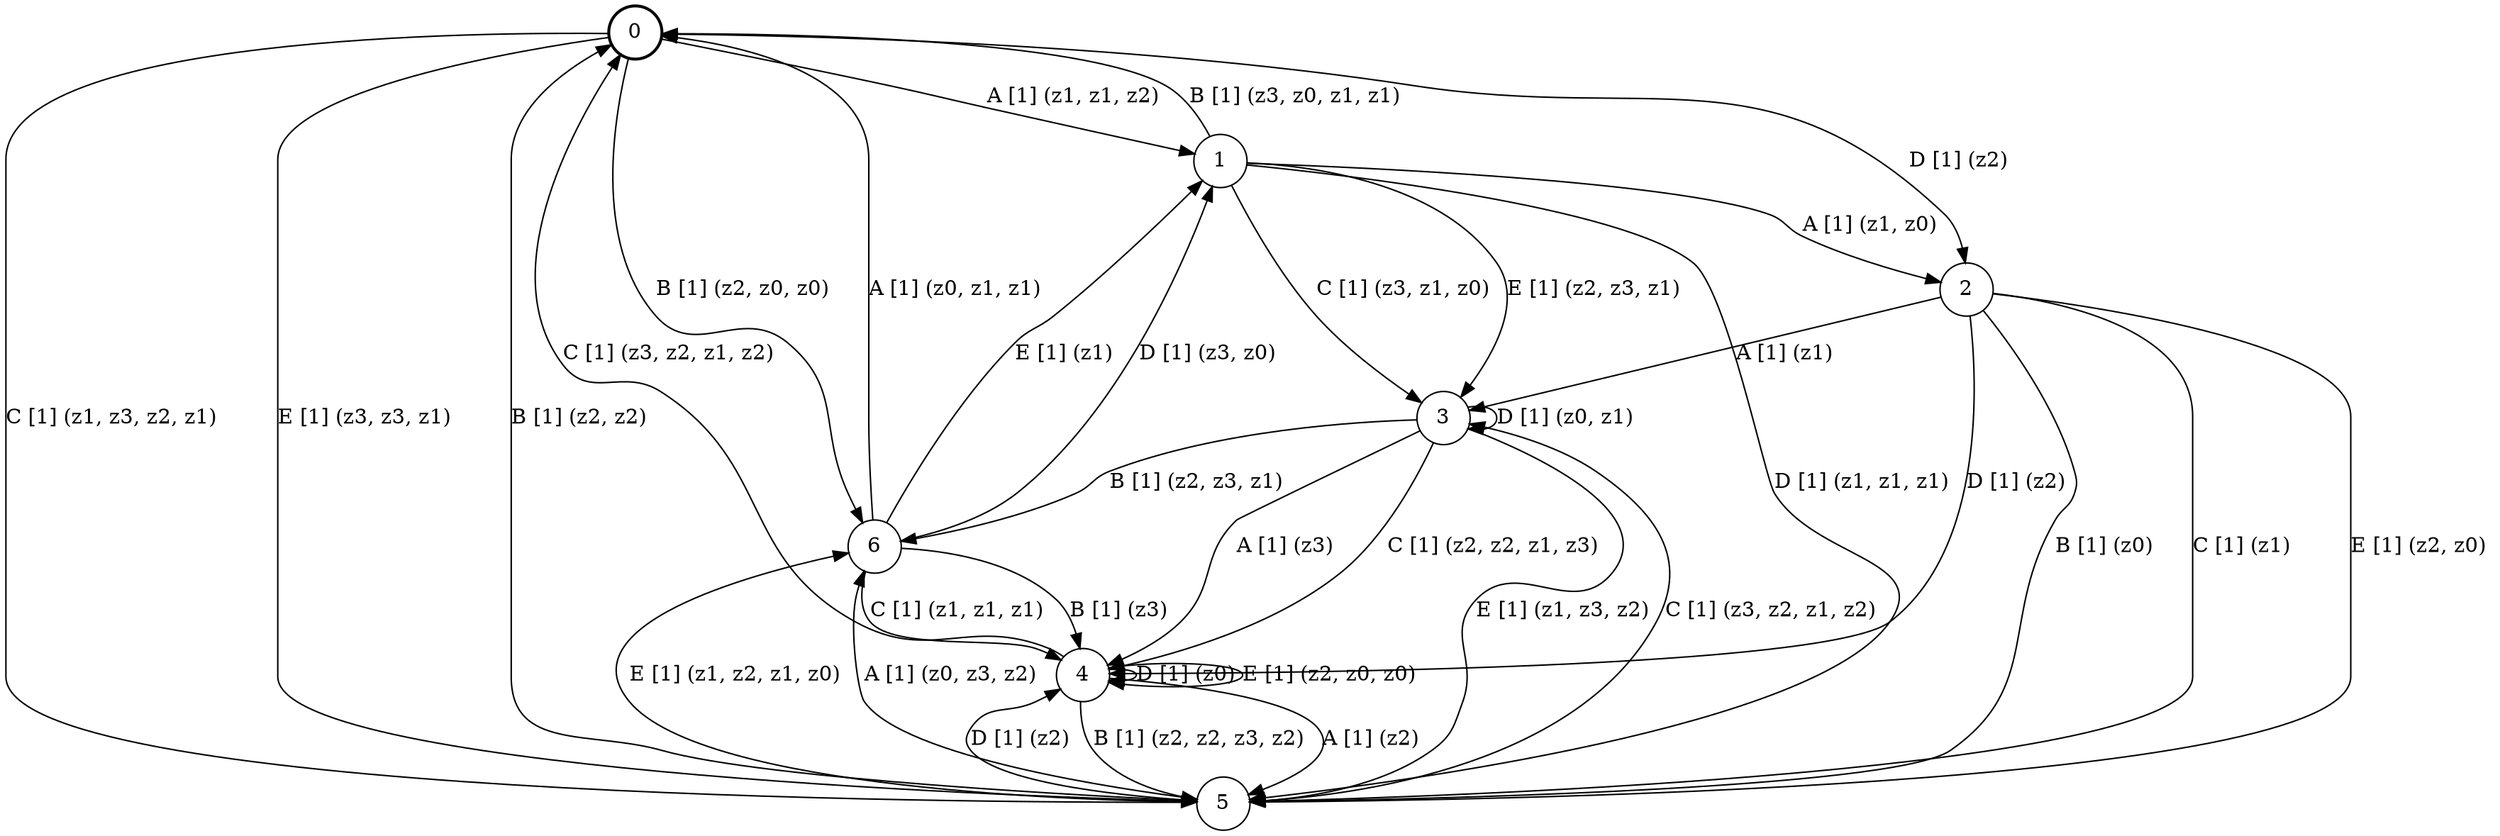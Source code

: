 # generated file, don't try to modify
# command: dot -Tpng <filename> > tree.png
digraph Automaton {
    node [shape = circle];
    0 [style = "bold"];
    0 -> 1 [label = "A [1] (z1, z1, z2) "];
    0 -> 6 [label = "B [1] (z2, z0, z0) "];
    0 -> 5 [label = "C [1] (z1, z3, z2, z1) "];
    0 -> 2 [label = "D [1] (z2) "];
    0 -> 5 [label = "E [1] (z3, z3, z1) "];
    1 -> 2 [label = "A [1] (z1, z0) "];
    1 -> 0 [label = "B [1] (z3, z0, z1, z1) "];
    1 -> 3 [label = "C [1] (z3, z1, z0) "];
    1 -> 5 [label = "D [1] (z1, z1, z1) "];
    1 -> 3 [label = "E [1] (z2, z3, z1) "];
    2 -> 3 [label = "A [1] (z1) "];
    2 -> 5 [label = "B [1] (z0) "];
    2 -> 5 [label = "C [1] (z1) "];
    2 -> 4 [label = "D [1] (z2) "];
    2 -> 5 [label = "E [1] (z2, z0) "];
    3 -> 4 [label = "A [1] (z3) "];
    3 -> 6 [label = "B [1] (z2, z3, z1) "];
    3 -> 4 [label = "C [1] (z2, z2, z1, z3) "];
    3 -> 3 [label = "D [1] (z0, z1) "];
    3 -> 5 [label = "E [1] (z1, z3, z2) "];
    4 -> 5 [label = "A [1] (z2) "];
    4 -> 5 [label = "B [1] (z2, z2, z3, z2) "];
    4 -> 0 [label = "C [1] (z3, z2, z1, z2) "];
    4 -> 4 [label = "D [1] (z0) "];
    4 -> 4 [label = "E [1] (z2, z0, z0) "];
    5 -> 6 [label = "A [1] (z0, z3, z2) "];
    5 -> 0 [label = "B [1] (z2, z2) "];
    5 -> 3 [label = "C [1] (z3, z2, z1, z2) "];
    5 -> 4 [label = "D [1] (z2) "];
    5 -> 6 [label = "E [1] (z1, z2, z1, z0) "];
    6 -> 0 [label = "A [1] (z0, z1, z1) "];
    6 -> 4 [label = "B [1] (z3) "];
    6 -> 4 [label = "C [1] (z1, z1, z1) "];
    6 -> 1 [label = "D [1] (z3, z0) "];
    6 -> 1 [label = "E [1] (z1) "];
}
